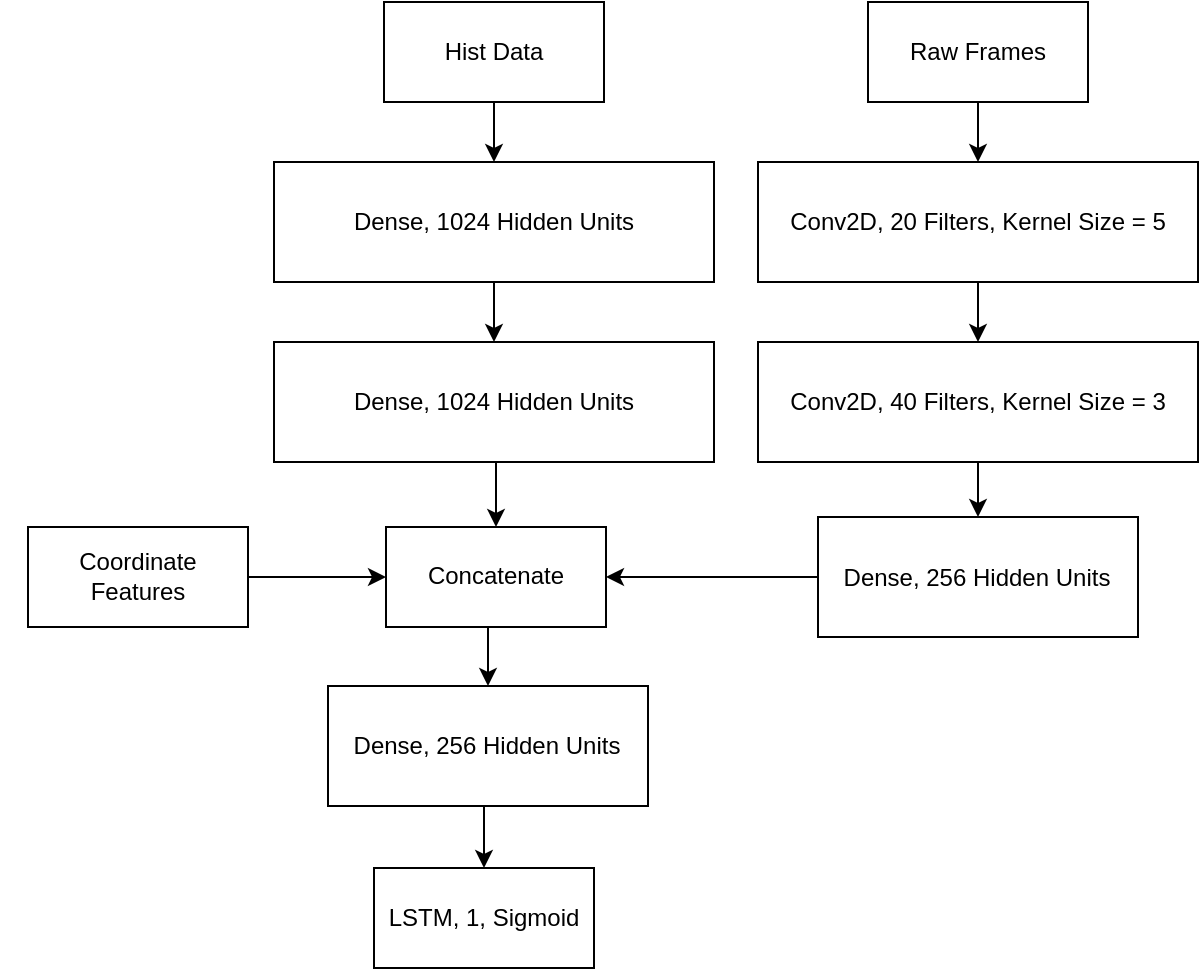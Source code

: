 <mxfile version="10.6.2" type="device"><diagram id="LbRvM3ek6ea13lEWkQgQ" name="Page-1"><mxGraphModel dx="2674" dy="1501" grid="1" gridSize="10" guides="1" tooltips="1" connect="1" arrows="1" fold="1" page="1" pageScale="1" pageWidth="850" pageHeight="1100" math="0" shadow="0"><root><mxCell id="0"/><mxCell id="1" parent="0"/><mxCell id="b1yLqRtRvHJKhuG1_4L5-13" style="edgeStyle=orthogonalEdgeStyle;rounded=0;orthogonalLoop=1;jettySize=auto;html=1;exitX=0.5;exitY=1;exitDx=0;exitDy=0;entryX=0.5;entryY=0;entryDx=0;entryDy=0;" edge="1" parent="1" source="b1yLqRtRvHJKhuG1_4L5-1" target="b1yLqRtRvHJKhuG1_4L5-3"><mxGeometry relative="1" as="geometry"/></mxCell><mxCell id="b1yLqRtRvHJKhuG1_4L5-1" value="" style="rounded=0;whiteSpace=wrap;html=1;" vertex="1" parent="1"><mxGeometry x="560" y="120" width="220" height="60" as="geometry"/></mxCell><mxCell id="b1yLqRtRvHJKhuG1_4L5-2" value="Conv2D, 20 Filters, Kernel Size = 5 " style="text;html=1;strokeColor=none;fillColor=none;align=center;verticalAlign=middle;whiteSpace=wrap;rounded=0;" vertex="1" parent="1"><mxGeometry x="570" y="130" width="200" height="40" as="geometry"/></mxCell><mxCell id="b1yLqRtRvHJKhuG1_4L5-34" style="edgeStyle=orthogonalEdgeStyle;rounded=0;orthogonalLoop=1;jettySize=auto;html=1;exitX=0.5;exitY=1;exitDx=0;exitDy=0;entryX=0.5;entryY=0;entryDx=0;entryDy=0;" edge="1" parent="1" source="b1yLqRtRvHJKhuG1_4L5-3" target="b1yLqRtRvHJKhuG1_4L5-5"><mxGeometry relative="1" as="geometry"/></mxCell><mxCell id="b1yLqRtRvHJKhuG1_4L5-3" value="" style="rounded=0;whiteSpace=wrap;html=1;" vertex="1" parent="1"><mxGeometry x="560" y="210" width="220" height="60" as="geometry"/></mxCell><mxCell id="b1yLqRtRvHJKhuG1_4L5-4" value="Conv2D, 40 Filters, Kernel Size = 3 " style="text;html=1;strokeColor=none;fillColor=none;align=center;verticalAlign=middle;whiteSpace=wrap;rounded=0;" vertex="1" parent="1"><mxGeometry x="570" y="220" width="200" height="40" as="geometry"/></mxCell><mxCell id="b1yLqRtRvHJKhuG1_4L5-10" value="" style="group" vertex="1" connectable="0" parent="1"><mxGeometry x="368" y="473" width="110" height="50" as="geometry"/></mxCell><mxCell id="b1yLqRtRvHJKhuG1_4L5-11" value="" style="rounded=0;whiteSpace=wrap;html=1;" vertex="1" parent="b1yLqRtRvHJKhuG1_4L5-10"><mxGeometry width="110" height="50" as="geometry"/></mxCell><mxCell id="b1yLqRtRvHJKhuG1_4L5-12" value="LSTM, 1, Sigmoid" style="text;html=1;strokeColor=none;fillColor=none;align=center;verticalAlign=middle;whiteSpace=wrap;rounded=0;" vertex="1" parent="b1yLqRtRvHJKhuG1_4L5-10"><mxGeometry x="5" y="8.333" width="100.0" height="33.333" as="geometry"/></mxCell><mxCell id="b1yLqRtRvHJKhuG1_4L5-19" value="" style="group" vertex="1" connectable="0" parent="1"><mxGeometry x="181" y="302.5" width="160" height="50" as="geometry"/></mxCell><mxCell id="b1yLqRtRvHJKhuG1_4L5-20" value="" style="rounded=0;whiteSpace=wrap;html=1;" vertex="1" parent="b1yLqRtRvHJKhuG1_4L5-19"><mxGeometry x="14" width="110" height="50" as="geometry"/></mxCell><mxCell id="b1yLqRtRvHJKhuG1_4L5-21" value="Coordinate Features" style="text;html=1;strokeColor=none;fillColor=none;align=center;verticalAlign=middle;whiteSpace=wrap;rounded=0;" vertex="1" parent="b1yLqRtRvHJKhuG1_4L5-19"><mxGeometry x="19" y="8.333" width="100.0" height="33.333" as="geometry"/></mxCell><mxCell id="b1yLqRtRvHJKhuG1_4L5-22" value="" style="group" vertex="1" connectable="0" parent="1"><mxGeometry x="615" y="40" width="110" height="50" as="geometry"/></mxCell><mxCell id="b1yLqRtRvHJKhuG1_4L5-23" value="" style="rounded=0;whiteSpace=wrap;html=1;" vertex="1" parent="b1yLqRtRvHJKhuG1_4L5-22"><mxGeometry width="110" height="50" as="geometry"/></mxCell><mxCell id="b1yLqRtRvHJKhuG1_4L5-24" value="Raw Frames" style="text;html=1;strokeColor=none;fillColor=none;align=center;verticalAlign=middle;whiteSpace=wrap;rounded=0;" vertex="1" parent="b1yLqRtRvHJKhuG1_4L5-22"><mxGeometry x="5" y="8.333" width="100.0" height="33.333" as="geometry"/></mxCell><mxCell id="b1yLqRtRvHJKhuG1_4L5-26" style="edgeStyle=orthogonalEdgeStyle;rounded=0;orthogonalLoop=1;jettySize=auto;html=1;exitX=0.5;exitY=1;exitDx=0;exitDy=0;entryX=0.5;entryY=0;entryDx=0;entryDy=0;" edge="1" parent="1" source="b1yLqRtRvHJKhuG1_4L5-23" target="b1yLqRtRvHJKhuG1_4L5-1"><mxGeometry relative="1" as="geometry"/></mxCell><mxCell id="b1yLqRtRvHJKhuG1_4L5-29" style="edgeStyle=orthogonalEdgeStyle;rounded=0;orthogonalLoop=1;jettySize=auto;html=1;exitX=1;exitY=0.5;exitDx=0;exitDy=0;entryX=0;entryY=0.5;entryDx=0;entryDy=0;" edge="1" parent="1" source="b1yLqRtRvHJKhuG1_4L5-20" target="b1yLqRtRvHJKhuG1_4L5-17"><mxGeometry relative="1" as="geometry"/></mxCell><mxCell id="b1yLqRtRvHJKhuG1_4L5-33" value="" style="group" vertex="1" connectable="0" parent="1"><mxGeometry x="590" y="297.5" width="160" height="60" as="geometry"/></mxCell><mxCell id="b1yLqRtRvHJKhuG1_4L5-8" value="" style="group" vertex="1" connectable="0" parent="b1yLqRtRvHJKhuG1_4L5-33"><mxGeometry width="160" height="60" as="geometry"/></mxCell><mxCell id="b1yLqRtRvHJKhuG1_4L5-5" value="" style="rounded=0;whiteSpace=wrap;html=1;" vertex="1" parent="b1yLqRtRvHJKhuG1_4L5-8"><mxGeometry width="160" height="60" as="geometry"/></mxCell><mxCell id="b1yLqRtRvHJKhuG1_4L5-6" value="Dense, 256 Hidden Units" style="text;html=1;strokeColor=none;fillColor=none;align=center;verticalAlign=middle;whiteSpace=wrap;rounded=0;" vertex="1" parent="b1yLqRtRvHJKhuG1_4L5-8"><mxGeometry x="7.273" y="10" width="145.455" height="40" as="geometry"/></mxCell><mxCell id="b1yLqRtRvHJKhuG1_4L5-35" style="edgeStyle=orthogonalEdgeStyle;rounded=0;orthogonalLoop=1;jettySize=auto;html=1;exitX=0;exitY=0.5;exitDx=0;exitDy=0;entryX=1;entryY=0.5;entryDx=0;entryDy=0;" edge="1" parent="1" source="b1yLqRtRvHJKhuG1_4L5-5" target="b1yLqRtRvHJKhuG1_4L5-17"><mxGeometry relative="1" as="geometry"/></mxCell><mxCell id="b1yLqRtRvHJKhuG1_4L5-36" style="edgeStyle=orthogonalEdgeStyle;rounded=0;orthogonalLoop=1;jettySize=auto;html=1;exitX=0.5;exitY=1;exitDx=0;exitDy=0;entryX=0.5;entryY=0;entryDx=0;entryDy=0;" edge="1" parent="1" source="b1yLqRtRvHJKhuG1_4L5-37" target="b1yLqRtRvHJKhuG1_4L5-39"><mxGeometry relative="1" as="geometry"/></mxCell><mxCell id="b1yLqRtRvHJKhuG1_4L5-37" value="" style="rounded=0;whiteSpace=wrap;html=1;" vertex="1" parent="1"><mxGeometry x="318" y="120" width="220" height="60" as="geometry"/></mxCell><mxCell id="b1yLqRtRvHJKhuG1_4L5-38" value="Dense, 1024 Hidden Units" style="text;html=1;strokeColor=none;fillColor=none;align=center;verticalAlign=middle;whiteSpace=wrap;rounded=0;" vertex="1" parent="1"><mxGeometry x="328" y="130" width="200" height="40" as="geometry"/></mxCell><mxCell id="b1yLqRtRvHJKhuG1_4L5-45" style="edgeStyle=orthogonalEdgeStyle;rounded=0;orthogonalLoop=1;jettySize=auto;html=1;exitX=0.5;exitY=1;exitDx=0;exitDy=0;entryX=0.5;entryY=0;entryDx=0;entryDy=0;" edge="1" parent="1" source="b1yLqRtRvHJKhuG1_4L5-39" target="b1yLqRtRvHJKhuG1_4L5-17"><mxGeometry relative="1" as="geometry"/></mxCell><mxCell id="b1yLqRtRvHJKhuG1_4L5-39" value="" style="rounded=0;whiteSpace=wrap;html=1;" vertex="1" parent="1"><mxGeometry x="318" y="210" width="220" height="60" as="geometry"/></mxCell><mxCell id="b1yLqRtRvHJKhuG1_4L5-40" value="Dense, 1024 Hidden Units" style="text;html=1;strokeColor=none;fillColor=none;align=center;verticalAlign=middle;whiteSpace=wrap;rounded=0;" vertex="1" parent="1"><mxGeometry x="328" y="220" width="200" height="40" as="geometry"/></mxCell><mxCell id="b1yLqRtRvHJKhuG1_4L5-41" value="" style="group" vertex="1" connectable="0" parent="1"><mxGeometry x="373" y="40" width="110" height="50" as="geometry"/></mxCell><mxCell id="b1yLqRtRvHJKhuG1_4L5-42" value="" style="rounded=0;whiteSpace=wrap;html=1;" vertex="1" parent="b1yLqRtRvHJKhuG1_4L5-41"><mxGeometry width="110" height="50" as="geometry"/></mxCell><mxCell id="b1yLqRtRvHJKhuG1_4L5-43" value="Hist Data" style="text;html=1;strokeColor=none;fillColor=none;align=center;verticalAlign=middle;whiteSpace=wrap;rounded=0;" vertex="1" parent="b1yLqRtRvHJKhuG1_4L5-41"><mxGeometry x="5" y="8.333" width="100.0" height="33.333" as="geometry"/></mxCell><mxCell id="b1yLqRtRvHJKhuG1_4L5-44" style="edgeStyle=orthogonalEdgeStyle;rounded=0;orthogonalLoop=1;jettySize=auto;html=1;exitX=0.5;exitY=1;exitDx=0;exitDy=0;entryX=0.5;entryY=0;entryDx=0;entryDy=0;" edge="1" parent="1" source="b1yLqRtRvHJKhuG1_4L5-42" target="b1yLqRtRvHJKhuG1_4L5-37"><mxGeometry relative="1" as="geometry"/></mxCell><mxCell id="b1yLqRtRvHJKhuG1_4L5-46" value="" style="group" vertex="1" connectable="0" parent="1"><mxGeometry x="345" y="382" width="160" height="60" as="geometry"/></mxCell><mxCell id="b1yLqRtRvHJKhuG1_4L5-47" value="" style="group" vertex="1" connectable="0" parent="b1yLqRtRvHJKhuG1_4L5-46"><mxGeometry width="160" height="60" as="geometry"/></mxCell><mxCell id="b1yLqRtRvHJKhuG1_4L5-48" value="" style="rounded=0;whiteSpace=wrap;html=1;" vertex="1" parent="b1yLqRtRvHJKhuG1_4L5-47"><mxGeometry width="160" height="60" as="geometry"/></mxCell><mxCell id="b1yLqRtRvHJKhuG1_4L5-49" value="Dense, 256 Hidden Units" style="text;html=1;strokeColor=none;fillColor=none;align=center;verticalAlign=middle;whiteSpace=wrap;rounded=0;" vertex="1" parent="b1yLqRtRvHJKhuG1_4L5-47"><mxGeometry x="7.273" y="10" width="145.455" height="40" as="geometry"/></mxCell><mxCell id="b1yLqRtRvHJKhuG1_4L5-50" value="" style="group" vertex="1" connectable="0" parent="1"><mxGeometry x="374" y="302.5" width="110" height="50" as="geometry"/></mxCell><mxCell id="b1yLqRtRvHJKhuG1_4L5-16" value="" style="group" vertex="1" connectable="0" parent="b1yLqRtRvHJKhuG1_4L5-50"><mxGeometry width="110" height="50" as="geometry"/></mxCell><mxCell id="b1yLqRtRvHJKhuG1_4L5-17" value="" style="rounded=0;whiteSpace=wrap;html=1;" vertex="1" parent="b1yLqRtRvHJKhuG1_4L5-16"><mxGeometry width="110" height="50" as="geometry"/></mxCell><mxCell id="b1yLqRtRvHJKhuG1_4L5-18" value="Concatenate" style="text;html=1;strokeColor=none;fillColor=none;align=center;verticalAlign=middle;whiteSpace=wrap;rounded=0;" vertex="1" parent="b1yLqRtRvHJKhuG1_4L5-16"><mxGeometry x="5" y="8.333" width="100.0" height="33.333" as="geometry"/></mxCell><mxCell id="b1yLqRtRvHJKhuG1_4L5-51" style="edgeStyle=orthogonalEdgeStyle;rounded=0;orthogonalLoop=1;jettySize=auto;html=1;exitX=0.5;exitY=1;exitDx=0;exitDy=0;entryX=0.5;entryY=0;entryDx=0;entryDy=0;" edge="1" parent="1" source="b1yLqRtRvHJKhuG1_4L5-17" target="b1yLqRtRvHJKhuG1_4L5-48"><mxGeometry relative="1" as="geometry"/></mxCell><mxCell id="b1yLqRtRvHJKhuG1_4L5-52" style="edgeStyle=orthogonalEdgeStyle;rounded=0;orthogonalLoop=1;jettySize=auto;html=1;exitX=0.5;exitY=1;exitDx=0;exitDy=0;entryX=0.5;entryY=0;entryDx=0;entryDy=0;" edge="1" parent="1" source="b1yLqRtRvHJKhuG1_4L5-48" target="b1yLqRtRvHJKhuG1_4L5-11"><mxGeometry relative="1" as="geometry"/></mxCell></root></mxGraphModel></diagram></mxfile>